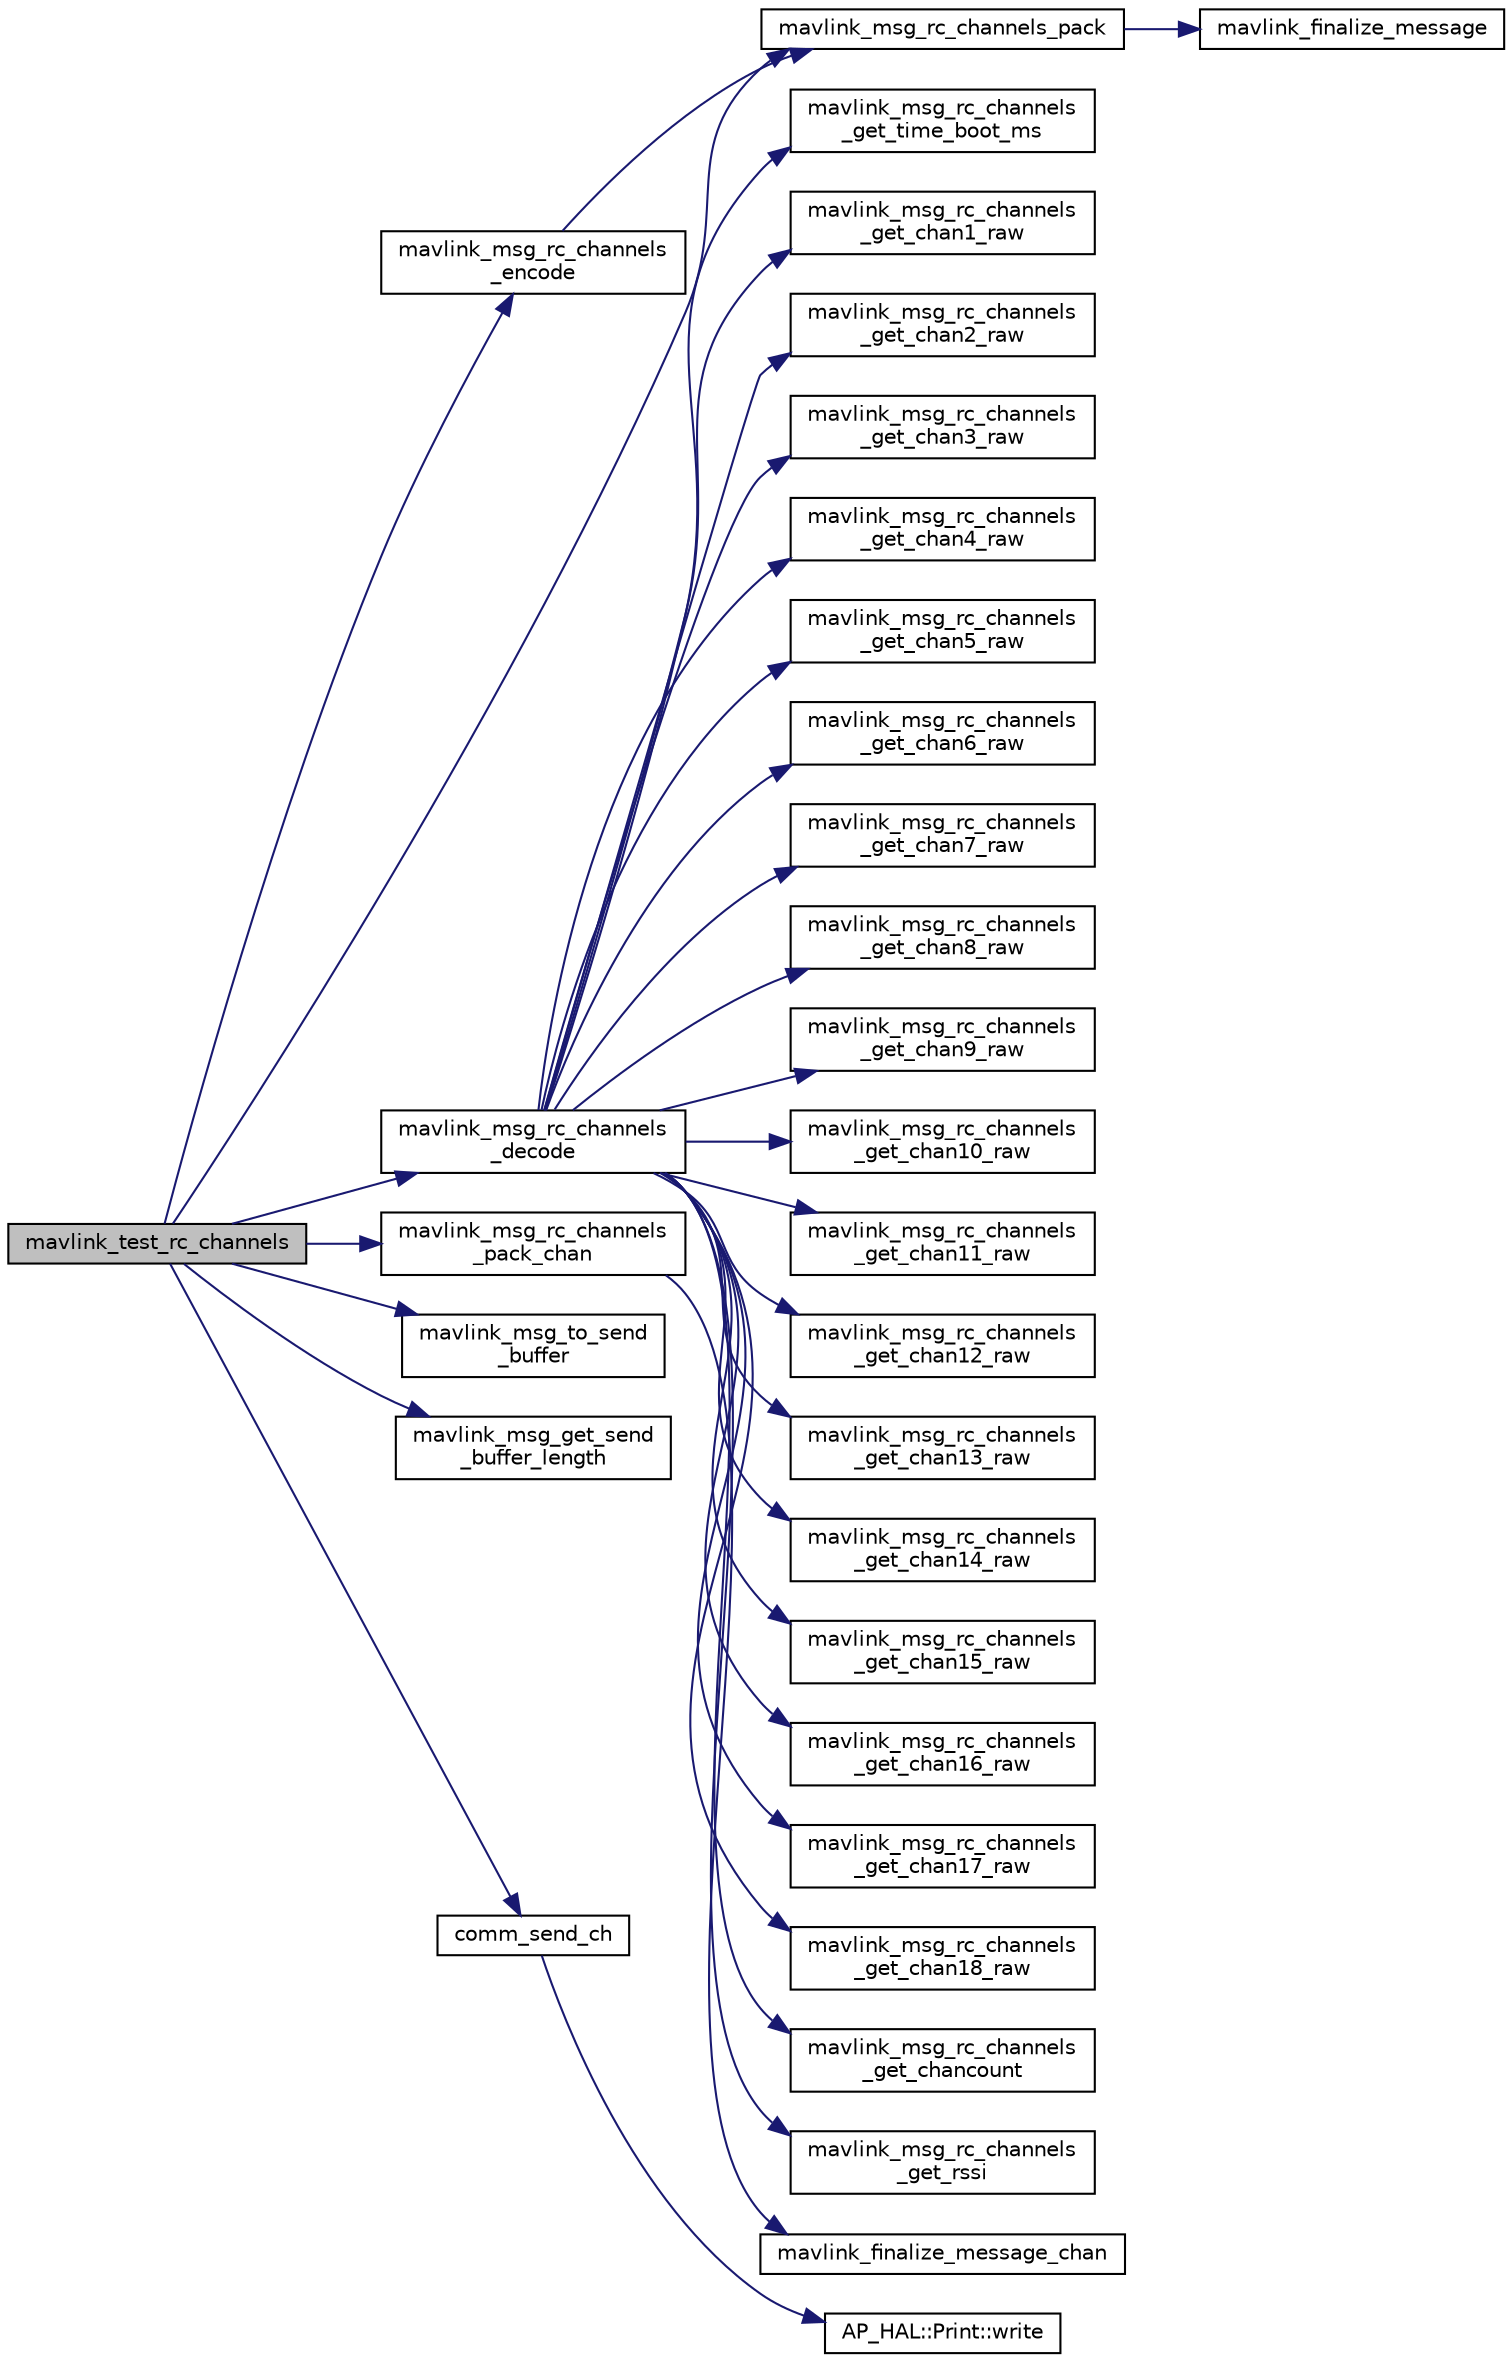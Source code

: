 digraph "mavlink_test_rc_channels"
{
 // INTERACTIVE_SVG=YES
  edge [fontname="Helvetica",fontsize="10",labelfontname="Helvetica",labelfontsize="10"];
  node [fontname="Helvetica",fontsize="10",shape=record];
  rankdir="LR";
  Node1 [label="mavlink_test_rc_channels",height=0.2,width=0.4,color="black", fillcolor="grey75", style="filled" fontcolor="black"];
  Node1 -> Node2 [color="midnightblue",fontsize="10",style="solid",fontname="Helvetica"];
  Node2 [label="mavlink_msg_rc_channels\l_encode",height=0.2,width=0.4,color="black", fillcolor="white", style="filled",URL="$mavlink__msg__rc__channels_8h.html#a470dd3ef50abf8596414078a77d0c483",tooltip="Encode a rc_channels struct. "];
  Node2 -> Node3 [color="midnightblue",fontsize="10",style="solid",fontname="Helvetica"];
  Node3 [label="mavlink_msg_rc_channels_pack",height=0.2,width=0.4,color="black", fillcolor="white", style="filled",URL="$mavlink__msg__rc__channels_8h.html#a105431ebac4f6da4bf58a83188841125",tooltip="Pack a rc_channels message. "];
  Node3 -> Node4 [color="midnightblue",fontsize="10",style="solid",fontname="Helvetica"];
  Node4 [label="mavlink_finalize_message",height=0.2,width=0.4,color="black", fillcolor="white", style="filled",URL="$v0_89_2mavlink__helpers_8h.html#af3bea083c5ec83f5b6570b2bd4a817d0",tooltip="Finalize a MAVLink message with MAVLINK_COMM_0 as default channel. "];
  Node1 -> Node5 [color="midnightblue",fontsize="10",style="solid",fontname="Helvetica"];
  Node5 [label="mavlink_msg_rc_channels\l_decode",height=0.2,width=0.4,color="black", fillcolor="white", style="filled",URL="$mavlink__msg__rc__channels_8h.html#a305949923923c9237ea82a7a4fbe53ed",tooltip="Decode a rc_channels message into a struct. "];
  Node5 -> Node6 [color="midnightblue",fontsize="10",style="solid",fontname="Helvetica"];
  Node6 [label="mavlink_msg_rc_channels\l_get_time_boot_ms",height=0.2,width=0.4,color="black", fillcolor="white", style="filled",URL="$mavlink__msg__rc__channels_8h.html#a5afb2eb2f3f77486738ce087cf69b404",tooltip="Send a rc_channels message. "];
  Node5 -> Node7 [color="midnightblue",fontsize="10",style="solid",fontname="Helvetica"];
  Node7 [label="mavlink_msg_rc_channels\l_get_chan1_raw",height=0.2,width=0.4,color="black", fillcolor="white", style="filled",URL="$mavlink__msg__rc__channels_8h.html#a9dc9c4cd99a06d46e78f75ae356ec4e8",tooltip="Get field chan1_raw from rc_channels message. "];
  Node5 -> Node8 [color="midnightblue",fontsize="10",style="solid",fontname="Helvetica"];
  Node8 [label="mavlink_msg_rc_channels\l_get_chan2_raw",height=0.2,width=0.4,color="black", fillcolor="white", style="filled",URL="$mavlink__msg__rc__channels_8h.html#a9bf6230f573091f5c7b9c57f21d62aa9",tooltip="Get field chan2_raw from rc_channels message. "];
  Node5 -> Node9 [color="midnightblue",fontsize="10",style="solid",fontname="Helvetica"];
  Node9 [label="mavlink_msg_rc_channels\l_get_chan3_raw",height=0.2,width=0.4,color="black", fillcolor="white", style="filled",URL="$mavlink__msg__rc__channels_8h.html#a73fdfc47d4fecf8e4dd4225059bb3888",tooltip="Get field chan3_raw from rc_channels message. "];
  Node5 -> Node10 [color="midnightblue",fontsize="10",style="solid",fontname="Helvetica"];
  Node10 [label="mavlink_msg_rc_channels\l_get_chan4_raw",height=0.2,width=0.4,color="black", fillcolor="white", style="filled",URL="$mavlink__msg__rc__channels_8h.html#a13736029d74893e84e75fb80cf658d2e",tooltip="Get field chan4_raw from rc_channels message. "];
  Node5 -> Node11 [color="midnightblue",fontsize="10",style="solid",fontname="Helvetica"];
  Node11 [label="mavlink_msg_rc_channels\l_get_chan5_raw",height=0.2,width=0.4,color="black", fillcolor="white", style="filled",URL="$mavlink__msg__rc__channels_8h.html#a357134a5b53a27d0c44167a5ff8f162f",tooltip="Get field chan5_raw from rc_channels message. "];
  Node5 -> Node12 [color="midnightblue",fontsize="10",style="solid",fontname="Helvetica"];
  Node12 [label="mavlink_msg_rc_channels\l_get_chan6_raw",height=0.2,width=0.4,color="black", fillcolor="white", style="filled",URL="$mavlink__msg__rc__channels_8h.html#a897eb0e2ee4af65019a77239755df1d4",tooltip="Get field chan6_raw from rc_channels message. "];
  Node5 -> Node13 [color="midnightblue",fontsize="10",style="solid",fontname="Helvetica"];
  Node13 [label="mavlink_msg_rc_channels\l_get_chan7_raw",height=0.2,width=0.4,color="black", fillcolor="white", style="filled",URL="$mavlink__msg__rc__channels_8h.html#a13e932708b913b0afbe69550f02a7868",tooltip="Get field chan7_raw from rc_channels message. "];
  Node5 -> Node14 [color="midnightblue",fontsize="10",style="solid",fontname="Helvetica"];
  Node14 [label="mavlink_msg_rc_channels\l_get_chan8_raw",height=0.2,width=0.4,color="black", fillcolor="white", style="filled",URL="$mavlink__msg__rc__channels_8h.html#a1e950e900dc7e24f32a2d55105a7391c",tooltip="Get field chan8_raw from rc_channels message. "];
  Node5 -> Node15 [color="midnightblue",fontsize="10",style="solid",fontname="Helvetica"];
  Node15 [label="mavlink_msg_rc_channels\l_get_chan9_raw",height=0.2,width=0.4,color="black", fillcolor="white", style="filled",URL="$mavlink__msg__rc__channels_8h.html#a40eed40bfb8219c0810c83e6540d4846",tooltip="Get field chan9_raw from rc_channels message. "];
  Node5 -> Node16 [color="midnightblue",fontsize="10",style="solid",fontname="Helvetica"];
  Node16 [label="mavlink_msg_rc_channels\l_get_chan10_raw",height=0.2,width=0.4,color="black", fillcolor="white", style="filled",URL="$mavlink__msg__rc__channels_8h.html#a02cfc59388fb269a8e2bf6099cd78302",tooltip="Get field chan10_raw from rc_channels message. "];
  Node5 -> Node17 [color="midnightblue",fontsize="10",style="solid",fontname="Helvetica"];
  Node17 [label="mavlink_msg_rc_channels\l_get_chan11_raw",height=0.2,width=0.4,color="black", fillcolor="white", style="filled",URL="$mavlink__msg__rc__channels_8h.html#aa9f13b0c2a2629218f8b7fc1d46973ee",tooltip="Get field chan11_raw from rc_channels message. "];
  Node5 -> Node18 [color="midnightblue",fontsize="10",style="solid",fontname="Helvetica"];
  Node18 [label="mavlink_msg_rc_channels\l_get_chan12_raw",height=0.2,width=0.4,color="black", fillcolor="white", style="filled",URL="$mavlink__msg__rc__channels_8h.html#ad6100b75f82a81ddabe5aeac92936a6b",tooltip="Get field chan12_raw from rc_channels message. "];
  Node5 -> Node19 [color="midnightblue",fontsize="10",style="solid",fontname="Helvetica"];
  Node19 [label="mavlink_msg_rc_channels\l_get_chan13_raw",height=0.2,width=0.4,color="black", fillcolor="white", style="filled",URL="$mavlink__msg__rc__channels_8h.html#ac5020e832d95d24314d9b5f45214d2a2",tooltip="Get field chan13_raw from rc_channels message. "];
  Node5 -> Node20 [color="midnightblue",fontsize="10",style="solid",fontname="Helvetica"];
  Node20 [label="mavlink_msg_rc_channels\l_get_chan14_raw",height=0.2,width=0.4,color="black", fillcolor="white", style="filled",URL="$mavlink__msg__rc__channels_8h.html#a7f3092a04d0b3f1cd90f8bfa5b2e4c10",tooltip="Get field chan14_raw from rc_channels message. "];
  Node5 -> Node21 [color="midnightblue",fontsize="10",style="solid",fontname="Helvetica"];
  Node21 [label="mavlink_msg_rc_channels\l_get_chan15_raw",height=0.2,width=0.4,color="black", fillcolor="white", style="filled",URL="$mavlink__msg__rc__channels_8h.html#a36f18452196db36a85b9ab5cc8332d95",tooltip="Get field chan15_raw from rc_channels message. "];
  Node5 -> Node22 [color="midnightblue",fontsize="10",style="solid",fontname="Helvetica"];
  Node22 [label="mavlink_msg_rc_channels\l_get_chan16_raw",height=0.2,width=0.4,color="black", fillcolor="white", style="filled",URL="$mavlink__msg__rc__channels_8h.html#a5829d250fb2461a85d114b90dd586b63",tooltip="Get field chan16_raw from rc_channels message. "];
  Node5 -> Node23 [color="midnightblue",fontsize="10",style="solid",fontname="Helvetica"];
  Node23 [label="mavlink_msg_rc_channels\l_get_chan17_raw",height=0.2,width=0.4,color="black", fillcolor="white", style="filled",URL="$mavlink__msg__rc__channels_8h.html#ada3a927f2c6b87a74c3291d1ef49b40f",tooltip="Get field chan17_raw from rc_channels message. "];
  Node5 -> Node24 [color="midnightblue",fontsize="10",style="solid",fontname="Helvetica"];
  Node24 [label="mavlink_msg_rc_channels\l_get_chan18_raw",height=0.2,width=0.4,color="black", fillcolor="white", style="filled",URL="$mavlink__msg__rc__channels_8h.html#a932f43d84586ec62e155959a2306e942",tooltip="Get field chan18_raw from rc_channels message. "];
  Node5 -> Node25 [color="midnightblue",fontsize="10",style="solid",fontname="Helvetica"];
  Node25 [label="mavlink_msg_rc_channels\l_get_chancount",height=0.2,width=0.4,color="black", fillcolor="white", style="filled",URL="$mavlink__msg__rc__channels_8h.html#a056e901dcf5ee0de4bc641c757f058da",tooltip="Get field chancount from rc_channels message. "];
  Node5 -> Node26 [color="midnightblue",fontsize="10",style="solid",fontname="Helvetica"];
  Node26 [label="mavlink_msg_rc_channels\l_get_rssi",height=0.2,width=0.4,color="black", fillcolor="white", style="filled",URL="$mavlink__msg__rc__channels_8h.html#ae787bc14befaab358f6f25a0838fae2e",tooltip="Get field rssi from rc_channels message. "];
  Node1 -> Node3 [color="midnightblue",fontsize="10",style="solid",fontname="Helvetica"];
  Node1 -> Node27 [color="midnightblue",fontsize="10",style="solid",fontname="Helvetica"];
  Node27 [label="mavlink_msg_rc_channels\l_pack_chan",height=0.2,width=0.4,color="black", fillcolor="white", style="filled",URL="$mavlink__msg__rc__channels_8h.html#a37afc8aa79891561a366267bc007a54d",tooltip="Pack a rc_channels message on a channel. "];
  Node27 -> Node28 [color="midnightblue",fontsize="10",style="solid",fontname="Helvetica"];
  Node28 [label="mavlink_finalize_message_chan",height=0.2,width=0.4,color="black", fillcolor="white", style="filled",URL="$v0_89_2mavlink__helpers_8h.html#aa66131138fc02101dcc73b4b556ab422",tooltip="Finalize a MAVLink message with channel assignment. "];
  Node1 -> Node29 [color="midnightblue",fontsize="10",style="solid",fontname="Helvetica"];
  Node29 [label="mavlink_msg_to_send\l_buffer",height=0.2,width=0.4,color="black", fillcolor="white", style="filled",URL="$v0_89_2mavlink__helpers_8h.html#afea0a9befa84822fd62c2899ea0d849e",tooltip="Pack a message to send it over a serial byte stream. "];
  Node1 -> Node30 [color="midnightblue",fontsize="10",style="solid",fontname="Helvetica"];
  Node30 [label="mavlink_msg_get_send\l_buffer_length",height=0.2,width=0.4,color="black", fillcolor="white", style="filled",URL="$v0_89_2protocol_8h.html#aa86c08f27aabb7a2e12a67f189f590c8",tooltip="Get the required buffer size for this message. "];
  Node1 -> Node31 [color="midnightblue",fontsize="10",style="solid",fontname="Helvetica"];
  Node31 [label="comm_send_ch",height=0.2,width=0.4,color="black", fillcolor="white", style="filled",URL="$GCS__MAVLink_8h.html#ab753873a1ee10adedd0ce246311468f8"];
  Node31 -> Node32 [color="midnightblue",fontsize="10",style="solid",fontname="Helvetica"];
  Node32 [label="AP_HAL::Print::write",height=0.2,width=0.4,color="black", fillcolor="white", style="filled",URL="$classAP__HAL_1_1Print.html#acc65391952a43334f8f5c9bef341f501"];
}
